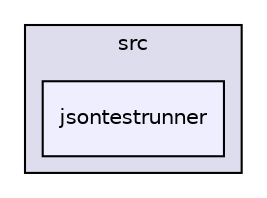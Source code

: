 digraph "json/jsoncpp-src-0.5.0/src/jsontestrunner" {
  compound=true
  node [ fontsize="10", fontname="Helvetica"];
  edge [ labelfontsize="10", labelfontname="Helvetica"];
  subgraph clusterdir_d35119e5e8076e92590170dd43b76abd {
    graph [ bgcolor="#ddddee", pencolor="black", label="src" fontname="Helvetica", fontsize="10", URL="dir_d35119e5e8076e92590170dd43b76abd.html"]
  dir_ea187dac3c609091f55feae1ab8c5b23 [shape=box, label="jsontestrunner", style="filled", fillcolor="#eeeeff", pencolor="black", URL="dir_ea187dac3c609091f55feae1ab8c5b23.html"];
  }
}
